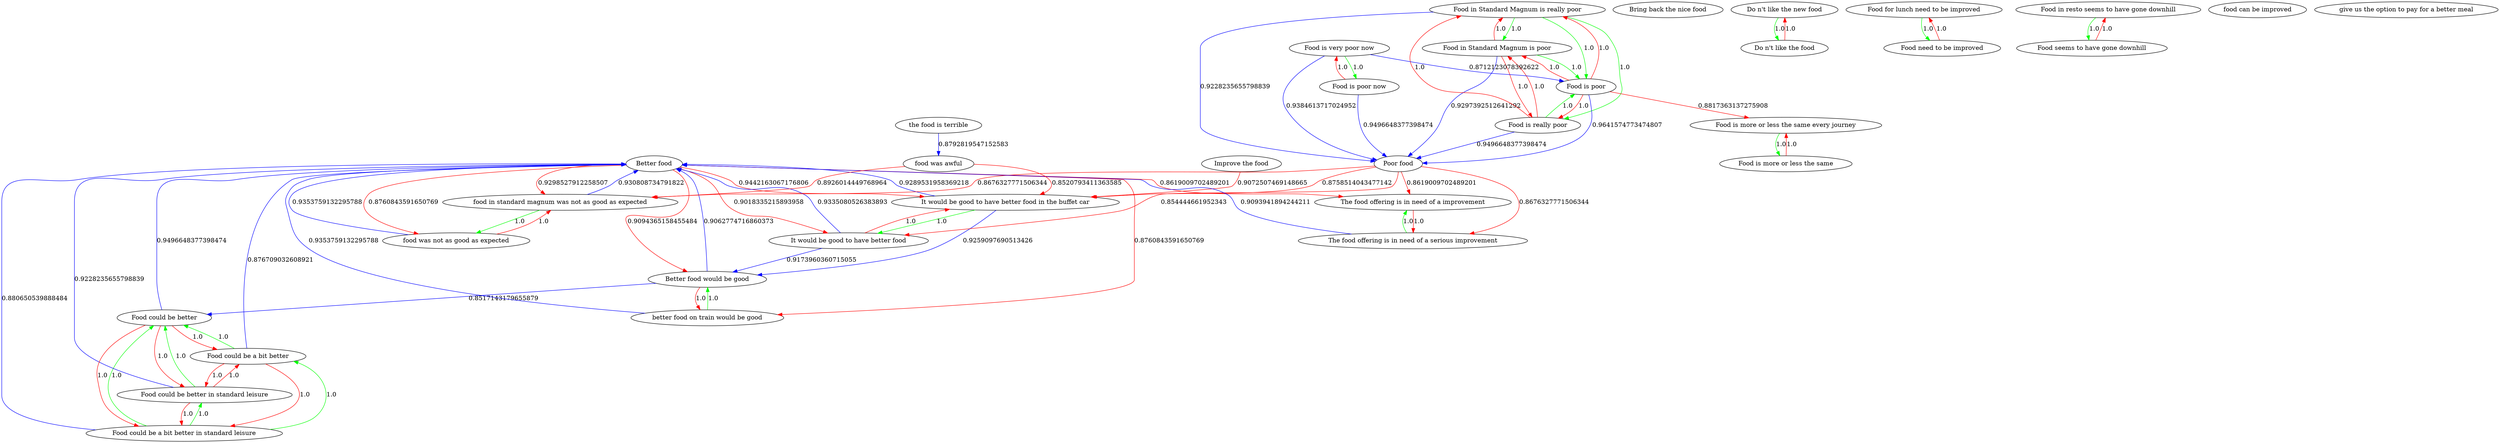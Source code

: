 digraph rawGraph {
"Better food";"Better food would be good";"Bring back the nice food";"Do n't like the new food";"Do n't like the food";"Food could be a bit better in standard leisure";"Food could be better in standard leisure";"Food could be better";"Food could be a bit better";"Food for lunch need to be improved";"Food need to be improved";"Food in Standard Magnum is really poor";"Food in Standard Magnum is poor";"Food is poor";"Food is really poor";"Food in resto seems to have gone downhill";"Food seems to have gone downhill";"Food is more or less the same every journey";"Food is more or less the same";"Food is very poor now";"Food is poor now";"Improve the food";"It would be good to have better food in the buffet car";"It would be good to have better food";"Poor food";"The food offering is in need of a serious improvement";"The food offering is in need of a improvement";"better food on train would be good";"food can be improved";"food in standard magnum was not as good as expected";"food was not as good as expected";"food was awful";"give us the option to pay for a better meal";"the food is terrible";"Better food" -> "Better food would be good" [label=0.9094365158455484] [color=red]
"Better food would be good" -> "Better food" [label=0.9062774716860373] [color=blue]
"Do n't like the new food" -> "Do n't like the food" [label=1.0] [color=green]
"Do n't like the food" -> "Do n't like the new food" [label=1.0] [color=red]
"Food could be a bit better in standard leisure" -> "Food could be better in standard leisure" [label=1.0] [color=green]
"Food could be better in standard leisure" -> "Food could be better" [label=1.0] [color=green]
"Food could be a bit better in standard leisure" -> "Food could be a bit better" [label=1.0] [color=green]
"Food could be a bit better" -> "Food could be better" [label=1.0] [color=green]
"Food could be a bit better in standard leisure" -> "Food could be better" [label=1.0] [color=green]
"Food could be better in standard leisure" -> "Food could be a bit better in standard leisure" [label=1.0] [color=red]
"Food could be better in standard leisure" -> "Food could be a bit better" [label=1.0] [color=red]
"Food could be better" -> "Food could be a bit better in standard leisure" [label=1.0] [color=red]
"Food could be better" -> "Food could be better in standard leisure" [label=1.0] [color=red]
"Food could be better" -> "Food could be a bit better" [label=1.0] [color=red]
"Food could be a bit better" -> "Food could be a bit better in standard leisure" [label=1.0] [color=red]
"Food could be a bit better" -> "Food could be better in standard leisure" [label=1.0] [color=red]
"Better food would be good" -> "Food could be better" [label=0.8517143179655879] [color=blue]
"Food could be a bit better in standard leisure" -> "Better food" [label=0.880650539888484] [color=blue]
"Food could be better in standard leisure" -> "Better food" [label=0.9228235655798839] [color=blue]
"Food could be better" -> "Better food" [label=0.9496648377398474] [color=blue]
"Food could be a bit better" -> "Better food" [label=0.876709032608921] [color=blue]
"Food for lunch need to be improved" -> "Food need to be improved" [label=1.0] [color=green]
"Food need to be improved" -> "Food for lunch need to be improved" [label=1.0] [color=red]
"Food in Standard Magnum is really poor" -> "Food in Standard Magnum is poor" [label=1.0] [color=green]
"Food in Standard Magnum is poor" -> "Food is poor" [label=1.0] [color=green]
"Food in Standard Magnum is really poor" -> "Food is really poor" [label=1.0] [color=green]
"Food is really poor" -> "Food is poor" [label=1.0] [color=green]
"Food in Standard Magnum is really poor" -> "Food is poor" [label=1.0] [color=green]
"Food in Standard Magnum is poor" -> "Food in Standard Magnum is really poor" [label=1.0] [color=red]
"Food in Standard Magnum is poor" -> "Food is really poor" [label=1.0] [color=red]
"Food is poor" -> "Food in Standard Magnum is really poor" [label=1.0] [color=red]
"Food is poor" -> "Food in Standard Magnum is poor" [label=1.0] [color=red]
"Food is poor" -> "Food is really poor" [label=1.0] [color=red]
"Food is really poor" -> "Food in Standard Magnum is really poor" [label=1.0] [color=red]
"Food is really poor" -> "Food in Standard Magnum is poor" [label=1.0] [color=red]
"Food in resto seems to have gone downhill" -> "Food seems to have gone downhill" [label=1.0] [color=green]
"Food seems to have gone downhill" -> "Food in resto seems to have gone downhill" [label=1.0] [color=red]
"Food is more or less the same every journey" -> "Food is more or less the same" [label=1.0] [color=green]
"Food is more or less the same" -> "Food is more or less the same every journey" [label=1.0] [color=red]
"Food is poor" -> "Food is more or less the same every journey" [label=0.8817363137275908] [color=red]
"Food is very poor now" -> "Food is poor now" [label=1.0] [color=green]
"Food is poor now" -> "Food is very poor now" [label=1.0] [color=red]
"Food is very poor now" -> "Food is poor" [label=0.8712123078392622] [color=blue]
"It would be good to have better food in the buffet car" -> "It would be good to have better food" [label=1.0] [color=green]
"It would be good to have better food" -> "It would be good to have better food in the buffet car" [label=1.0] [color=red]
"Better food" -> "It would be good to have better food in the buffet car" [label=0.9442163067176806] [color=red]
"Better food" -> "It would be good to have better food" [label=0.9018335215893958] [color=red]
"Improve the food" -> "It would be good to have better food in the buffet car" [label=0.9072507469148665] [color=red]
"It would be good to have better food in the buffet car" -> "Better food" [label=0.9289531958369218] [color=blue]
"It would be good to have better food in the buffet car" -> "Better food would be good" [label=0.9259097690513426] [color=blue]
"It would be good to have better food" -> "Better food" [label=0.9335080526383893] [color=blue]
"It would be good to have better food" -> "Better food would be good" [label=0.9173960360715055] [color=blue]
"Food in Standard Magnum is really poor" -> "Poor food" [label=0.9228235655798839] [color=blue]
"Food in Standard Magnum is poor" -> "Poor food" [label=0.9297392512641292] [color=blue]
"Food is poor" -> "Poor food" [label=0.9641574773474807] [color=blue]
"Food is really poor" -> "Poor food" [label=0.9496648377398474] [color=blue]
"Food is very poor now" -> "Poor food" [label=0.9384613717024952] [color=blue]
"Food is poor now" -> "Poor food" [label=0.9496648377398474] [color=blue]
"Poor food" -> "It would be good to have better food in the buffet car" [label=0.8758514043477142] [color=red]
"Poor food" -> "It would be good to have better food" [label=0.854444661952343] [color=red]
"The food offering is in need of a serious improvement" -> "The food offering is in need of a improvement" [label=1.0] [color=green]
"The food offering is in need of a improvement" -> "The food offering is in need of a serious improvement" [label=1.0] [color=red]
"Better food" -> "The food offering is in need of a improvement" [label=0.8619009702489201] [color=red]
"Poor food" -> "The food offering is in need of a serious improvement" [label=0.8676327771506344] [color=red]
"Poor food" -> "The food offering is in need of a improvement" [label=0.8619009702489201] [color=red]
"The food offering is in need of a serious improvement" -> "Better food" [label=0.9093941894244211] [color=blue]
"better food on train would be good" -> "Better food would be good" [label=1.0] [color=green]
"Better food would be good" -> "better food on train would be good" [label=1.0] [color=red]
"Better food" -> "better food on train would be good" [label=0.8760843591650769] [color=red]
"better food on train would be good" -> "Better food" [label=0.9353759132295788] [color=blue]
"food in standard magnum was not as good as expected" -> "food was not as good as expected" [label=1.0] [color=green]
"food was not as good as expected" -> "food in standard magnum was not as good as expected" [label=1.0] [color=red]
"Better food" -> "food in standard magnum was not as good as expected" [label=0.9298527912258507] [color=red]
"Better food" -> "food was not as good as expected" [label=0.8760843591650769] [color=red]
"Poor food" -> "food in standard magnum was not as good as expected" [label=0.8676327771506344] [color=red]
"food in standard magnum was not as good as expected" -> "Better food" [label=0.930808734791822] [color=blue]
"food was not as good as expected" -> "Better food" [label=0.9353759132295788] [color=blue]
"food was awful" -> "It would be good to have better food in the buffet car" [label=0.8520793411363585] [color=red]
"food was awful" -> "food in standard magnum was not as good as expected" [label=0.8926014449768964] [color=red]
"the food is terrible" -> "food was awful" [label=0.8792819547152583] [color=blue]
}
